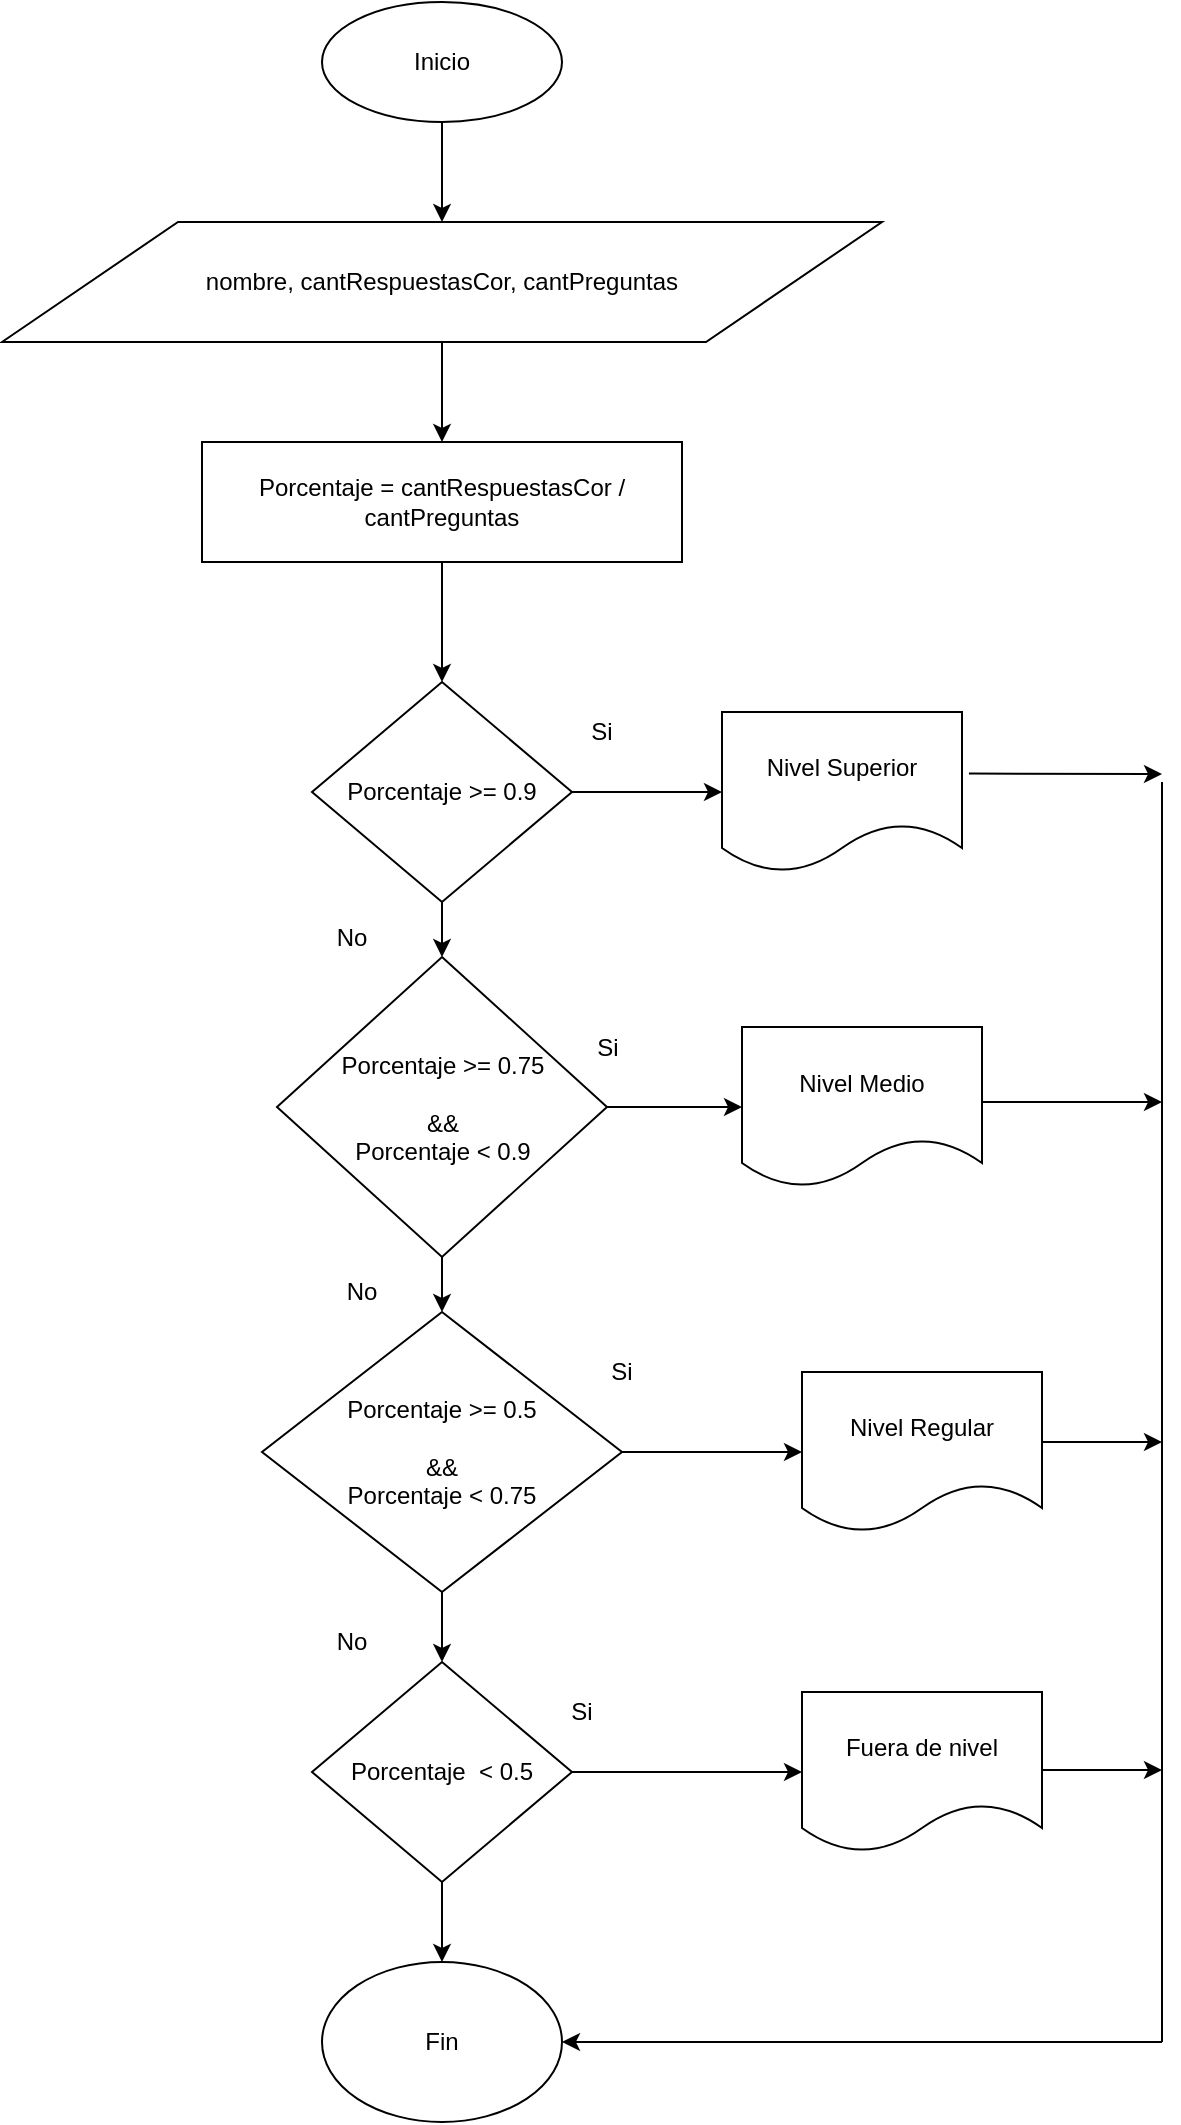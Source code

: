 <mxfile version="12.2.4" pages="1"><diagram id="vsVVe602z2TQLMpc2ke7" name="Page-1"><mxGraphModel dx="1190" dy="645" grid="1" gridSize="10" guides="1" tooltips="1" connect="1" arrows="1" fold="1" page="1" pageScale="1" pageWidth="850" pageHeight="1100" math="0" shadow="0"><root><mxCell id="0"/><mxCell id="1" parent="0"/><mxCell id="4" value="" style="edgeStyle=orthogonalEdgeStyle;rounded=0;orthogonalLoop=1;jettySize=auto;html=1;" parent="1" source="2" target="3" edge="1"><mxGeometry relative="1" as="geometry"/></mxCell><mxCell id="2" value="Inicio" style="ellipse;whiteSpace=wrap;html=1;" parent="1" vertex="1"><mxGeometry x="300" width="120" height="60" as="geometry"/></mxCell><mxCell id="6" value="" style="edgeStyle=orthogonalEdgeStyle;rounded=0;orthogonalLoop=1;jettySize=auto;html=1;" parent="1" source="3" target="5" edge="1"><mxGeometry relative="1" as="geometry"/></mxCell><mxCell id="3" value="nombre, cantRespuestasCor, cantPreguntas" style="shape=parallelogram;perimeter=parallelogramPerimeter;whiteSpace=wrap;html=1;" parent="1" vertex="1"><mxGeometry x="140" y="110" width="440" height="60" as="geometry"/></mxCell><mxCell id="10" value="" style="edgeStyle=orthogonalEdgeStyle;rounded=0;orthogonalLoop=1;jettySize=auto;html=1;" parent="1" source="5" target="9" edge="1"><mxGeometry relative="1" as="geometry"/></mxCell><mxCell id="5" value="Porcentaje = cantRespuestasCor / cantPreguntas" style="rounded=0;whiteSpace=wrap;html=1;" parent="1" vertex="1"><mxGeometry x="240" y="220" width="240" height="60" as="geometry"/></mxCell><mxCell id="12" value="" style="edgeStyle=orthogonalEdgeStyle;rounded=0;orthogonalLoop=1;jettySize=auto;html=1;" parent="1" source="9" target="11" edge="1"><mxGeometry relative="1" as="geometry"/></mxCell><mxCell id="23" value="" style="edgeStyle=orthogonalEdgeStyle;rounded=0;orthogonalLoop=1;jettySize=auto;html=1;" parent="1" source="9" target="14" edge="1"><mxGeometry relative="1" as="geometry"/></mxCell><mxCell id="9" value="Porcentaje &amp;gt;= 0.9" style="rhombus;whiteSpace=wrap;html=1;" parent="1" vertex="1"><mxGeometry x="295" y="340" width="130" height="110" as="geometry"/></mxCell><mxCell id="11" value="Nivel Superior" style="shape=document;whiteSpace=wrap;html=1;boundedLbl=1;" parent="1" vertex="1"><mxGeometry x="500" y="355" width="120" height="80" as="geometry"/></mxCell><mxCell id="13" value="" style="edgeStyle=orthogonalEdgeStyle;rounded=0;orthogonalLoop=1;jettySize=auto;html=1;" parent="1" source="14" target="15" edge="1"><mxGeometry relative="1" as="geometry"/></mxCell><mxCell id="22" value="" style="edgeStyle=orthogonalEdgeStyle;rounded=0;orthogonalLoop=1;jettySize=auto;html=1;" parent="1" source="14" target="17" edge="1"><mxGeometry relative="1" as="geometry"/></mxCell><mxCell id="14" value="Porcentaje &amp;gt;= 0.75&lt;br&gt;&lt;br&gt;&amp;amp;&amp;amp;&lt;br&gt;Porcentaje &amp;lt; 0.9" style="rhombus;whiteSpace=wrap;html=1;" parent="1" vertex="1"><mxGeometry x="277.5" y="477.5" width="165" height="150" as="geometry"/></mxCell><mxCell id="15" value="Nivel Medio" style="shape=document;whiteSpace=wrap;html=1;boundedLbl=1;" parent="1" vertex="1"><mxGeometry x="510" y="512.5" width="120" height="80" as="geometry"/></mxCell><mxCell id="16" value="" style="edgeStyle=orthogonalEdgeStyle;rounded=0;orthogonalLoop=1;jettySize=auto;html=1;" parent="1" source="17" target="18" edge="1"><mxGeometry relative="1" as="geometry"/></mxCell><mxCell id="24" value="" style="edgeStyle=orthogonalEdgeStyle;rounded=0;orthogonalLoop=1;jettySize=auto;html=1;" parent="1" source="17" target="20" edge="1"><mxGeometry relative="1" as="geometry"/></mxCell><mxCell id="17" value="Porcentaje &amp;gt;= 0.5&lt;br&gt;&lt;br&gt;&amp;amp;&amp;amp;&lt;br&gt;Porcentaje &amp;lt; 0.75" style="rhombus;whiteSpace=wrap;html=1;" parent="1" vertex="1"><mxGeometry x="270" y="655" width="180" height="140" as="geometry"/></mxCell><mxCell id="18" value="Nivel Regular" style="shape=document;whiteSpace=wrap;html=1;boundedLbl=1;" parent="1" vertex="1"><mxGeometry x="540" y="685" width="120" height="80" as="geometry"/></mxCell><mxCell id="19" value="" style="edgeStyle=orthogonalEdgeStyle;rounded=0;orthogonalLoop=1;jettySize=auto;html=1;" parent="1" source="20" target="21" edge="1"><mxGeometry relative="1" as="geometry"/></mxCell><mxCell id="26" value="" style="edgeStyle=orthogonalEdgeStyle;rounded=0;orthogonalLoop=1;jettySize=auto;html=1;" parent="1" source="20" target="25" edge="1"><mxGeometry relative="1" as="geometry"/></mxCell><mxCell id="20" value="Porcentaje&amp;nbsp; &amp;lt; 0.5" style="rhombus;whiteSpace=wrap;html=1;" parent="1" vertex="1"><mxGeometry x="295" y="830" width="130" height="110" as="geometry"/></mxCell><mxCell id="21" value="Fuera de nivel" style="shape=document;whiteSpace=wrap;html=1;boundedLbl=1;" parent="1" vertex="1"><mxGeometry x="540" y="845" width="120" height="80" as="geometry"/></mxCell><mxCell id="25" value="Fin" style="ellipse;whiteSpace=wrap;html=1;" parent="1" vertex="1"><mxGeometry x="300" y="980" width="120" height="80" as="geometry"/></mxCell><mxCell id="27" value="Si" style="text;html=1;strokeColor=none;fillColor=none;align=center;verticalAlign=middle;whiteSpace=wrap;rounded=0;" parent="1" vertex="1"><mxGeometry x="420" y="355" width="40" height="20" as="geometry"/></mxCell><mxCell id="28" value="Si" style="text;html=1;strokeColor=none;fillColor=none;align=center;verticalAlign=middle;whiteSpace=wrap;rounded=0;" parent="1" vertex="1"><mxGeometry x="422.5" y="512.5" width="40" height="20" as="geometry"/></mxCell><mxCell id="29" value="Si" style="text;html=1;strokeColor=none;fillColor=none;align=center;verticalAlign=middle;whiteSpace=wrap;rounded=0;" parent="1" vertex="1"><mxGeometry x="430" y="675" width="40" height="20" as="geometry"/></mxCell><mxCell id="30" value="Si" style="text;html=1;strokeColor=none;fillColor=none;align=center;verticalAlign=middle;whiteSpace=wrap;rounded=0;" parent="1" vertex="1"><mxGeometry x="410" y="845" width="40" height="20" as="geometry"/></mxCell><mxCell id="32" value="No" style="text;html=1;strokeColor=none;fillColor=none;align=center;verticalAlign=middle;whiteSpace=wrap;rounded=0;" parent="1" vertex="1"><mxGeometry x="300" y="635" width="40" height="20" as="geometry"/></mxCell><mxCell id="33" value="No" style="text;html=1;strokeColor=none;fillColor=none;align=center;verticalAlign=middle;whiteSpace=wrap;rounded=0;" parent="1" vertex="1"><mxGeometry x="295" y="457.5" width="40" height="20" as="geometry"/></mxCell><mxCell id="34" value="No" style="text;html=1;strokeColor=none;fillColor=none;align=center;verticalAlign=middle;whiteSpace=wrap;rounded=0;" parent="1" vertex="1"><mxGeometry x="295" y="810" width="40" height="20" as="geometry"/></mxCell><mxCell id="35" value="" style="endArrow=classic;html=1;entryX=1;entryY=0.5;entryDx=0;entryDy=0;" parent="1" target="25" edge="1"><mxGeometry width="50" height="50" relative="1" as="geometry"><mxPoint x="720" y="1020" as="sourcePoint"/><mxPoint x="190" y="1080" as="targetPoint"/></mxGeometry></mxCell><mxCell id="36" value="" style="endArrow=none;html=1;" parent="1" edge="1"><mxGeometry width="50" height="50" relative="1" as="geometry"><mxPoint x="720" y="390" as="sourcePoint"/><mxPoint x="720" y="1020" as="targetPoint"/></mxGeometry></mxCell><mxCell id="37" value="" style="endArrow=classic;html=1;exitX=1.029;exitY=0.385;exitDx=0;exitDy=0;exitPerimeter=0;" parent="1" source="11" edge="1"><mxGeometry width="50" height="50" relative="1" as="geometry"><mxPoint x="650" y="490" as="sourcePoint"/><mxPoint x="720" y="386" as="targetPoint"/></mxGeometry></mxCell><mxCell id="38" value="" style="edgeStyle=orthogonalEdgeStyle;rounded=0;orthogonalLoop=1;jettySize=auto;html=1;" parent="1" edge="1"><mxGeometry relative="1" as="geometry"><mxPoint x="630" y="550" as="sourcePoint"/><mxPoint x="720" y="550" as="targetPoint"/></mxGeometry></mxCell><mxCell id="39" value="" style="edgeStyle=orthogonalEdgeStyle;rounded=0;orthogonalLoop=1;jettySize=auto;html=1;" parent="1" edge="1"><mxGeometry relative="1" as="geometry"><mxPoint x="660" y="720" as="sourcePoint"/><mxPoint x="720" y="720" as="targetPoint"/></mxGeometry></mxCell><mxCell id="40" value="" style="edgeStyle=orthogonalEdgeStyle;rounded=0;orthogonalLoop=1;jettySize=auto;html=1;" parent="1" edge="1"><mxGeometry relative="1" as="geometry"><mxPoint x="660" y="884" as="sourcePoint"/><mxPoint x="720" y="884" as="targetPoint"/></mxGeometry></mxCell></root></mxGraphModel></diagram></mxfile>